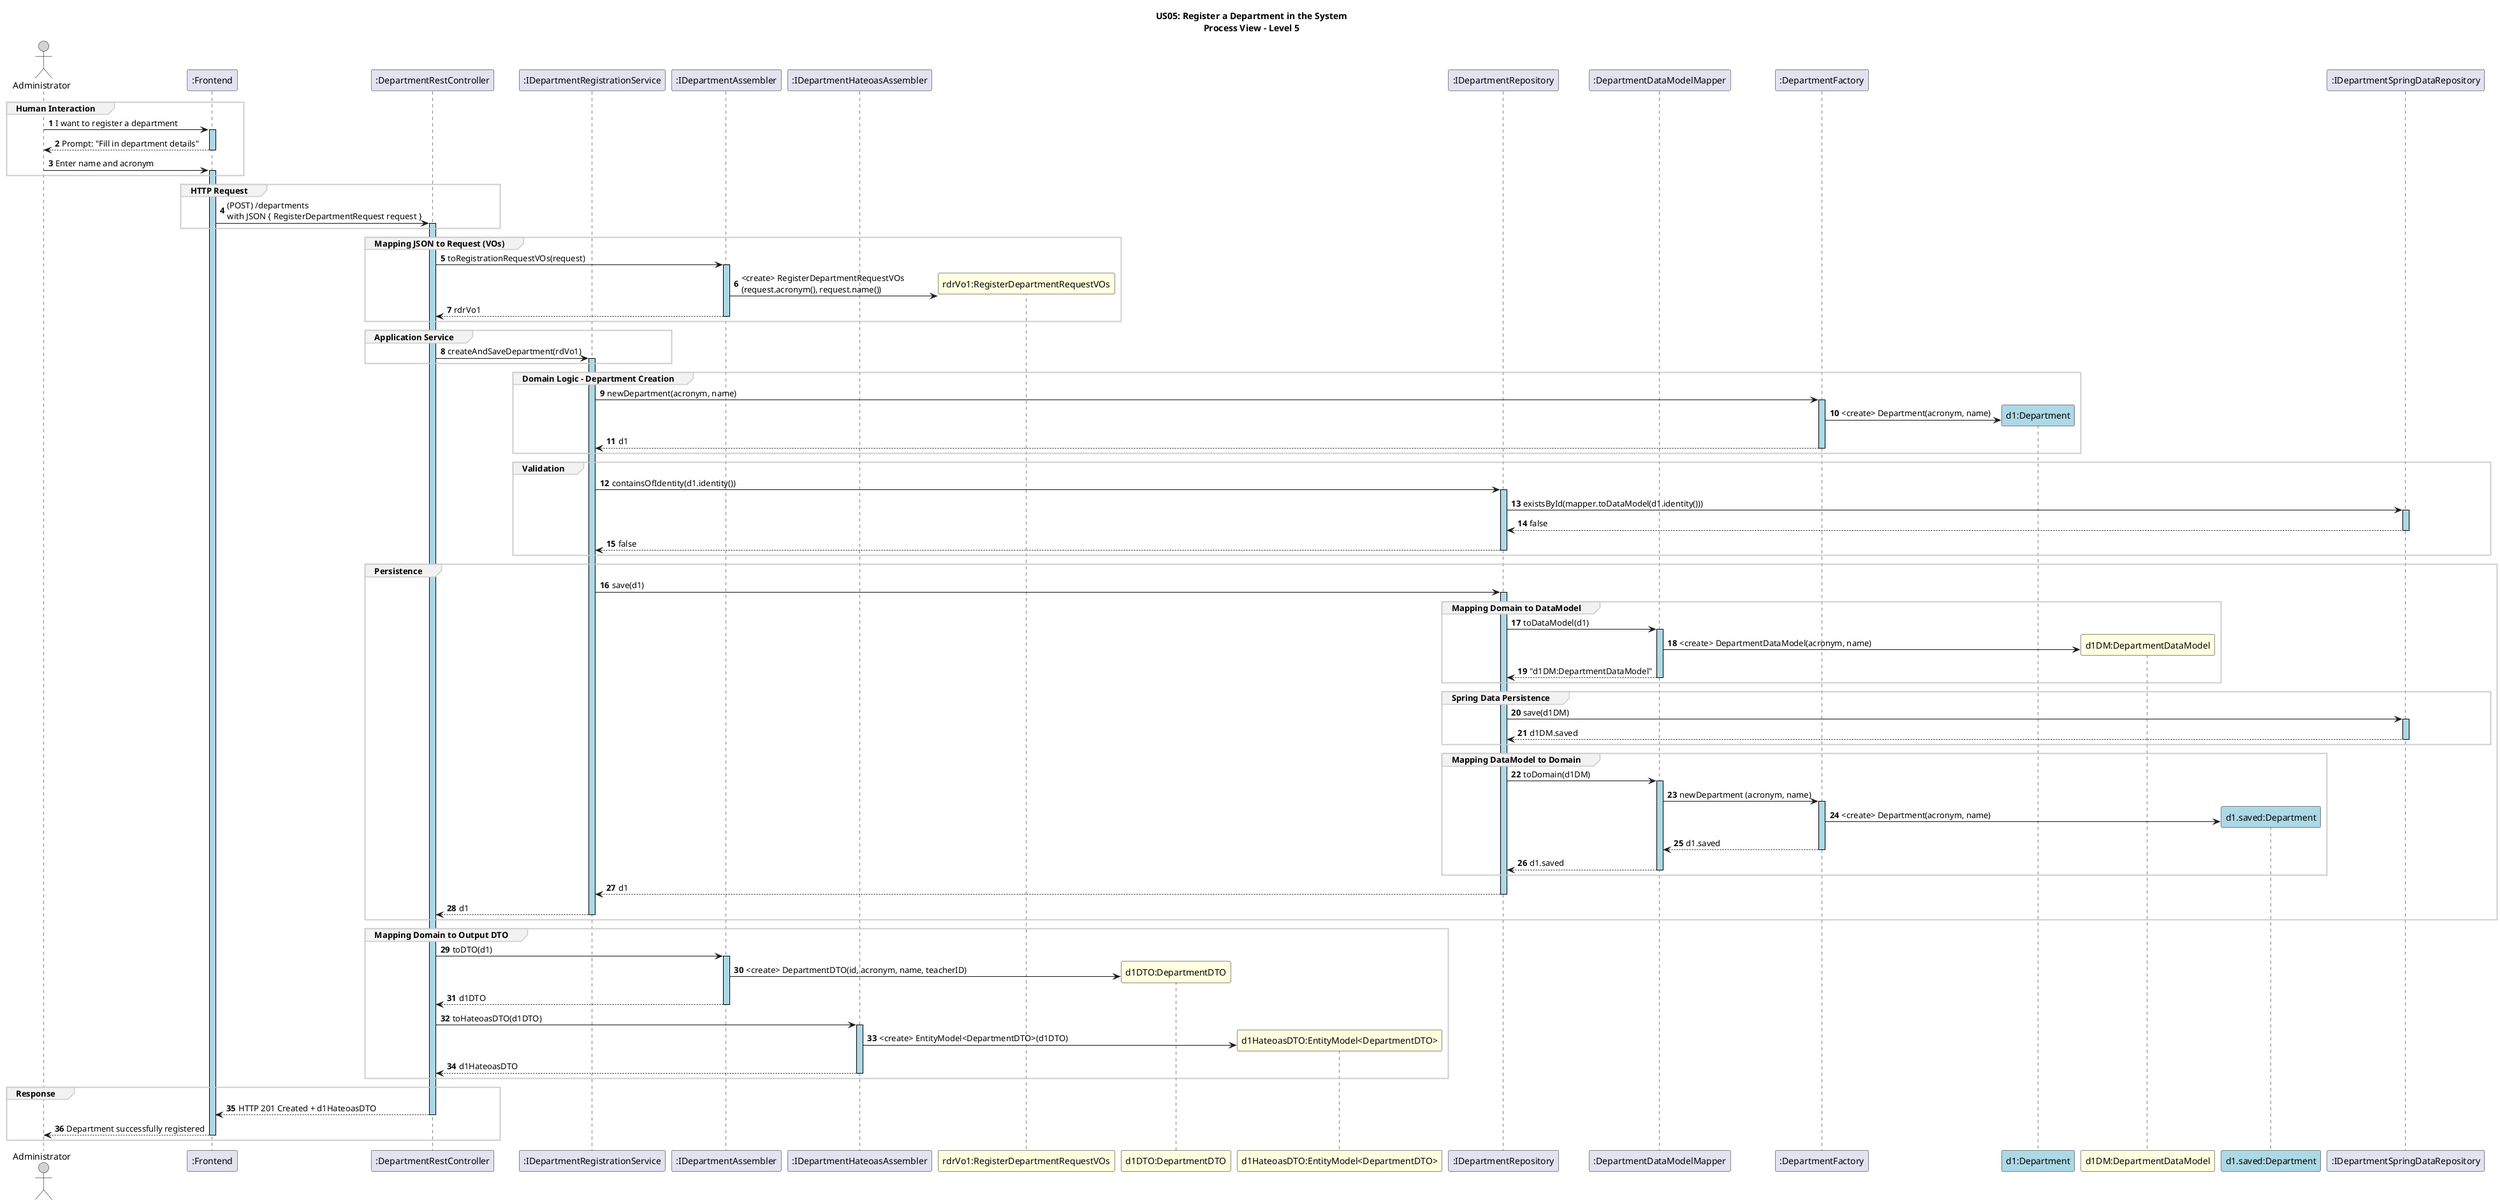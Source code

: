 @startuml

title US05: Register a Department in the System\nProcess View – Level 5

autonumber
skinparam sequence {
    LifelineBorderColor black
    LifelineBackgroundColor LightBlue
    ActorBorderColor black
    ActorBackgroundColor LightGray
    GroupBorderColor #cccccc
    GroupBackgroundColor #f2f2f2
}

actor "Administrator" as Administrator
participant ":Frontend" as UI
participant ":DepartmentRestController" as Controller
participant ":IDepartmentRegistrationService" as Service
participant ":IDepartmentAssembler" as Mapper
participant ":IDepartmentHateoasAssembler" as HAAssembler
participant "rdrVo1:RegisterDepartmentRequestVOs" as Request #LightYellow
participant "d1DTO:DepartmentDTO" as DepartmentDTO #LightYellow
participant "d1HateoasDTO:EntityModel<DepartmentDTO>" as DepartmentHateoasDTO #LightYellow
participant ":IDepartmentRepository" as Repository
participant ":DepartmentDataModelMapper" as DataModelMapper
participant ":DepartmentFactory" as Factory
participant "d1:Department" as Department #LightBlue
participant "d1DM:DepartmentDataModel" as DepartmentDataModel #LightYellow
participant "d1.saved:Department" as Department2 #LightBlue
participant ":IDepartmentSpringDataRepository" as SpringDataRepo

group Human Interaction
Administrator -> UI ++: I want to register a department
UI --> Administrator --: Prompt: "Fill in department details"
Administrator -> UI ++: Enter name and acronym
end group

group HTTP Request
UI -> Controller ++: (POST) /departments\nwith JSON { RegisterDepartmentRequest request }
end group

group Mapping JSON to Request (VOs)
Controller -> Mapper ++: toRegistrationRequestVOs(request)
Mapper -> Request **: <create> RegisterDepartmentRequestVOs\n(request.acronym(), request.name())
Mapper --> Controller --: rdrVo1
end group

group Application Service
Controller -> Service ++: createAndSaveDepartment(rdVo1)
end group

group Domain Logic – Department Creation
Service -> Factory ++: newDepartment(acronym, name)
Factory -> Department **: <create> Department(acronym, name)
Factory --> Service --: d1
end group

group Validation
Service -> Repository ++: containsOfIdentity(d1.identity())
Repository -> SpringDataRepo ++: existsById(mapper.toDataModel(d1.identity()))
SpringDataRepo --> Repository --: false
Repository --> Service --: false
end group

group Persistence
Service -> Repository ++: save(d1)

group Mapping Domain to DataModel
Repository -> DataModelMapper ++: toDataModel(d1)
DataModelMapper -> DepartmentDataModel **: <create> DepartmentDataModel(acronym, name)
DataModelMapper --> Repository --: "d1DM:DepartmentDataModel"
end group

group Spring Data Persistence
Repository -> SpringDataRepo ++: save(d1DM)
SpringDataRepo --> Repository --: d1DM.saved
end group

group Mapping DataModel to Domain
Repository -> DataModelMapper ++: toDomain(d1DM)
DataModelMapper -> Factory ++: newDepartment (acronym, name)
Factory -> Department2 **: <create> Department(acronym, name)
Factory --> DataModelMapper --: d1.saved
DataModelMapper --> Repository --: d1.saved
end group

Repository --> Service --: d1
Service --> Controller --: d1

end group

group Mapping Domain to Output DTO
Controller -> Mapper ++: toDTO(d1)
Mapper -> DepartmentDTO **: <create> DepartmentDTO(id, acronym, name, teacherID)
Mapper --> Controller --: d1DTO
Controller -> HAAssembler ++: toHateoasDTO(d1DTO)
HAAssembler -> DepartmentHateoasDTO **: <create> EntityModel<DepartmentDTO>(d1DTO)
HAAssembler --> Controller --: d1HateoasDTO
end group

group Response
Controller --> UI --: HTTP 201 Created + d1HateoasDTO
UI --> Administrator --: Department successfully registered
end group

@enduml
